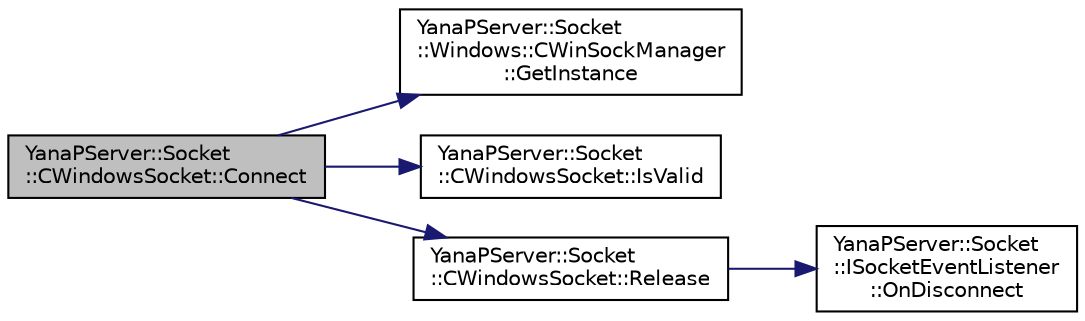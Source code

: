 digraph "YanaPServer::Socket::CWindowsSocket::Connect"
{
  edge [fontname="Helvetica",fontsize="10",labelfontname="Helvetica",labelfontsize="10"];
  node [fontname="Helvetica",fontsize="10",shape=record];
  rankdir="LR";
  Node4 [label="YanaPServer::Socket\l::CWindowsSocket::Connect",height=0.2,width=0.4,color="black", fillcolor="grey75", style="filled", fontcolor="black"];
  Node4 -> Node5 [color="midnightblue",fontsize="10",style="solid",fontname="Helvetica"];
  Node5 [label="YanaPServer::Socket\l::Windows::CWinSockManager\l::GetInstance",height=0.2,width=0.4,color="black", fillcolor="white", style="filled",URL="$class_yana_p_server_1_1_socket_1_1_windows_1_1_c_win_sock_manager.html#a31ece1d891e0e5bb8f7122e01a60f48f",tooltip="シングルトンインスタンス取得 "];
  Node4 -> Node6 [color="midnightblue",fontsize="10",style="solid",fontname="Helvetica"];
  Node6 [label="YanaPServer::Socket\l::CWindowsSocket::IsValid",height=0.2,width=0.4,color="black", fillcolor="white", style="filled",URL="$class_yana_p_server_1_1_socket_1_1_c_windows_socket.html#ae96498dafd69dcc53d09ca3801f150e4",tooltip="有効か？ "];
  Node4 -> Node7 [color="midnightblue",fontsize="10",style="solid",fontname="Helvetica"];
  Node7 [label="YanaPServer::Socket\l::CWindowsSocket::Release",height=0.2,width=0.4,color="black", fillcolor="white", style="filled",URL="$class_yana_p_server_1_1_socket_1_1_c_windows_socket.html#ad844fa062091729450ef23fbbff78724",tooltip="解放処理 "];
  Node7 -> Node8 [color="midnightblue",fontsize="10",style="solid",fontname="Helvetica"];
  Node8 [label="YanaPServer::Socket\l::ISocketEventListener\l::OnDisconnect",height=0.2,width=0.4,color="black", fillcolor="white", style="filled",URL="$class_yana_p_server_1_1_socket_1_1_i_socket_event_listener.html#a8df68419b9450624045a4073f593d56d",tooltip="切断された "];
}

